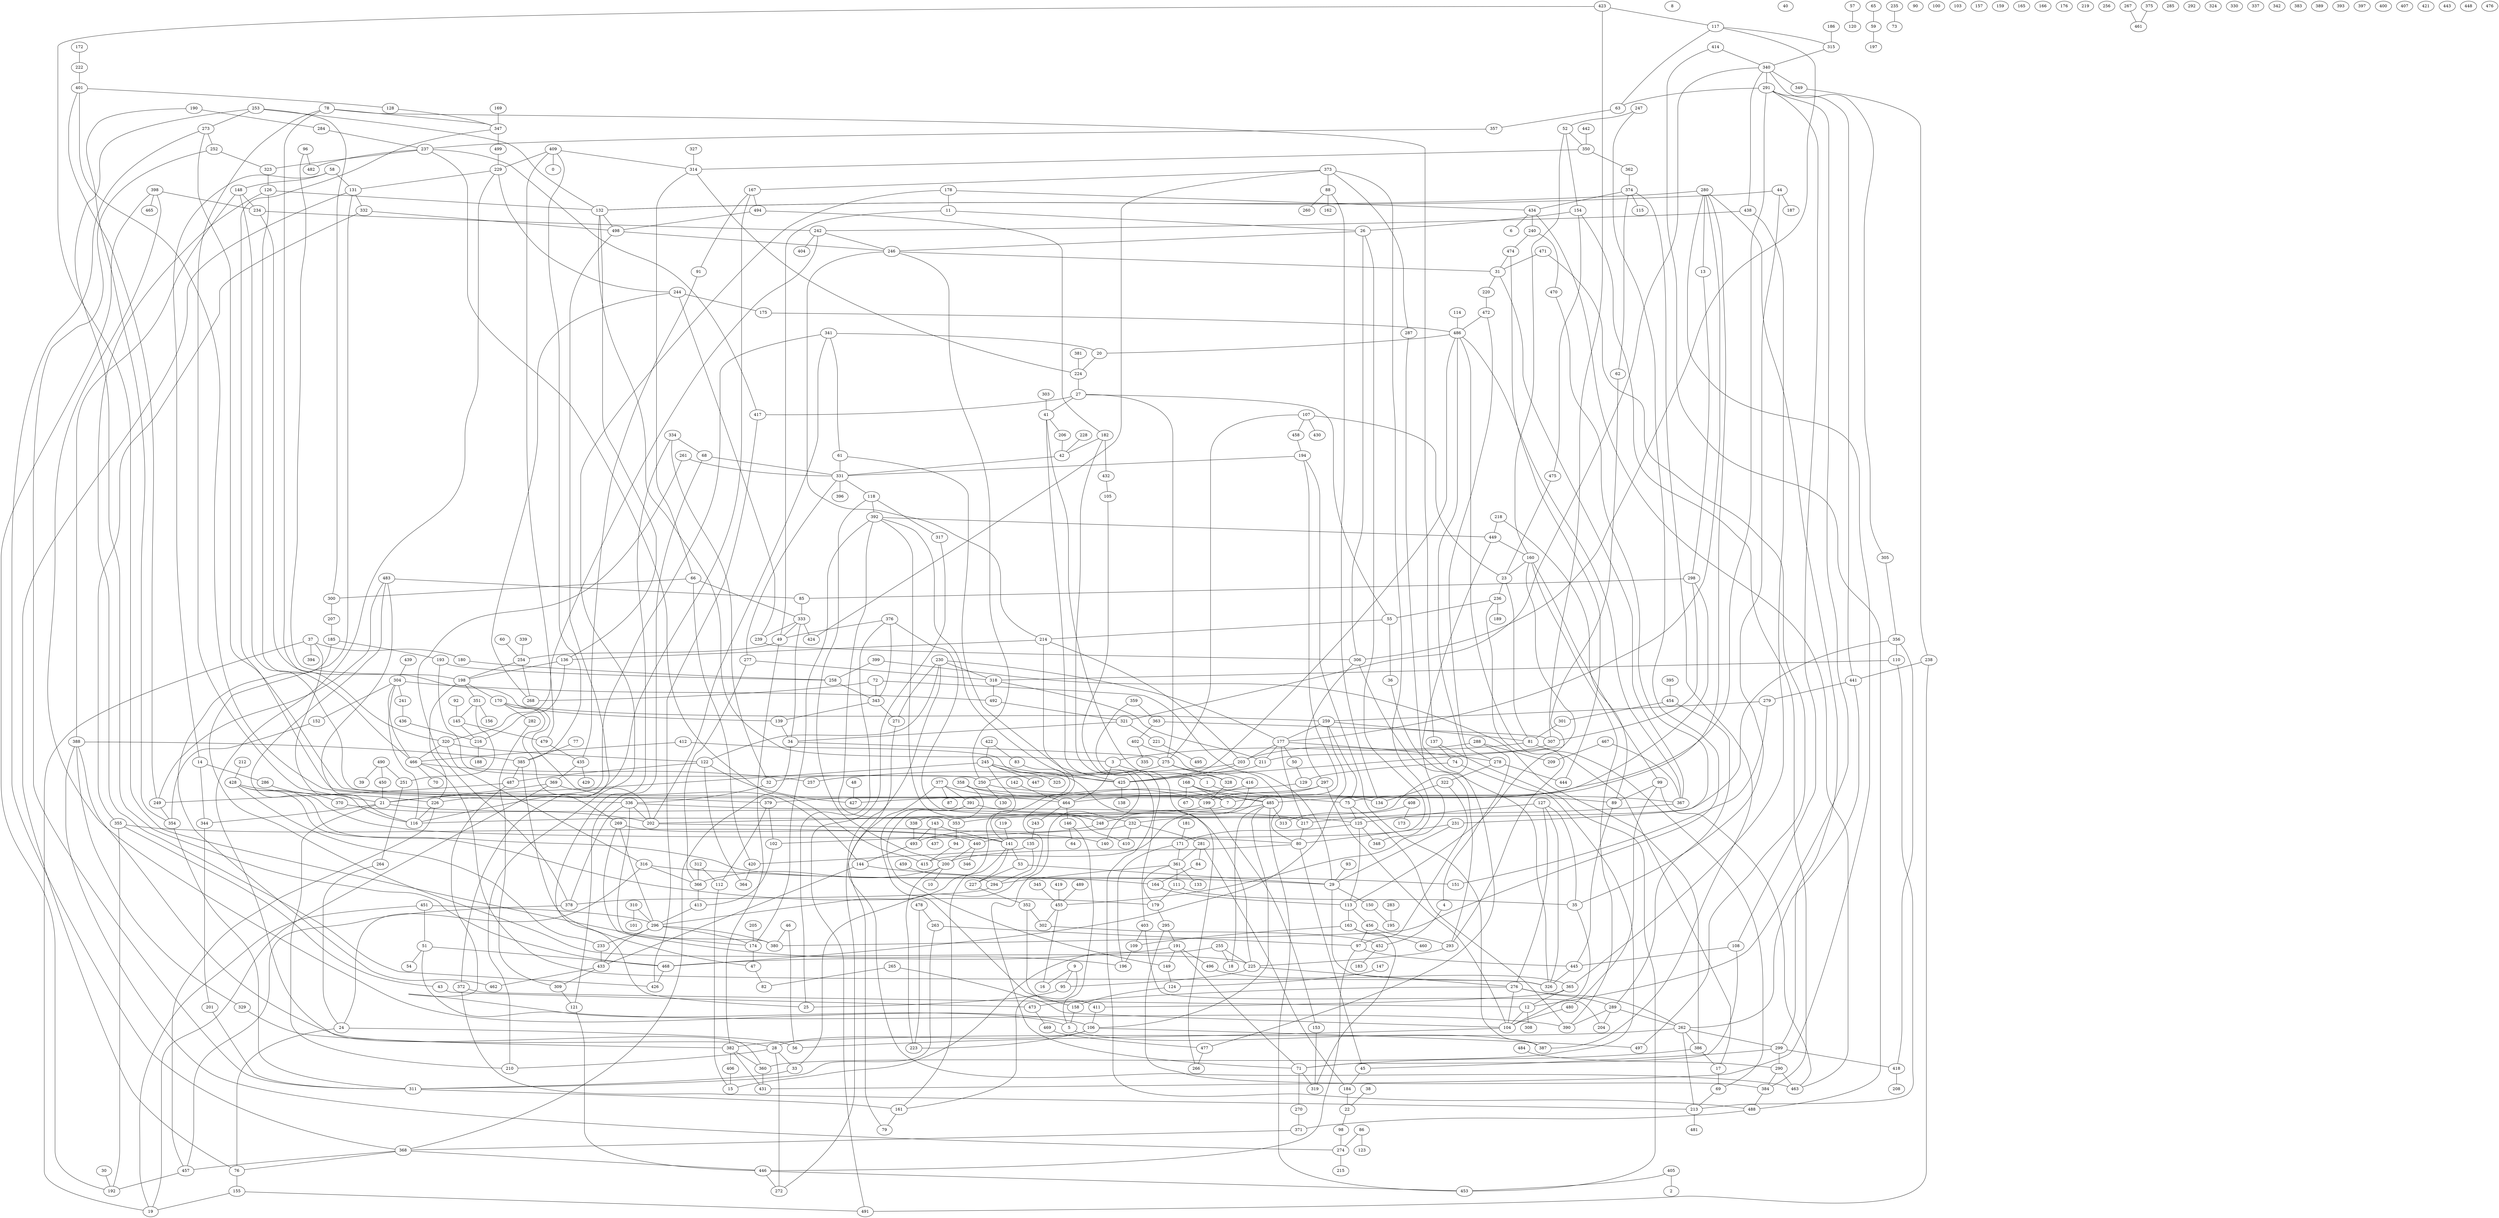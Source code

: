 graph {
	0 [label=0]
	1 [label=1]
	2 [label=2]
	3 [label=3]
	4 [label=4]
	5 [label=5]
	6 [label=6]
	7 [label=7]
	8 [label=8]
	9 [label=9]
	10 [label=10]
	11 [label=11]
	12 [label=12]
	13 [label=13]
	14 [label=14]
	15 [label=15]
	16 [label=16]
	17 [label=17]
	18 [label=18]
	19 [label=19]
	20 [label=20]
	21 [label=21]
	22 [label=22]
	23 [label=23]
	24 [label=24]
	25 [label=25]
	26 [label=26]
	27 [label=27]
	28 [label=28]
	29 [label=29]
	30 [label=30]
	31 [label=31]
	32 [label=32]
	33 [label=33]
	34 [label=34]
	35 [label=35]
	36 [label=36]
	37 [label=37]
	38 [label=38]
	39 [label=39]
	40 [label=40]
	41 [label=41]
	42 [label=42]
	43 [label=43]
	44 [label=44]
	45 [label=45]
	46 [label=46]
	47 [label=47]
	48 [label=48]
	49 [label=49]
	50 [label=50]
	51 [label=51]
	52 [label=52]
	53 [label=53]
	54 [label=54]
	55 [label=55]
	56 [label=56]
	57 [label=57]
	58 [label=58]
	59 [label=59]
	60 [label=60]
	61 [label=61]
	62 [label=62]
	63 [label=63]
	64 [label=64]
	65 [label=65]
	66 [label=66]
	67 [label=67]
	68 [label=68]
	69 [label=69]
	70 [label=70]
	71 [label=71]
	72 [label=72]
	73 [label=73]
	74 [label=74]
	75 [label=75]
	76 [label=76]
	77 [label=77]
	78 [label=78]
	79 [label=79]
	80 [label=80]
	81 [label=81]
	82 [label=82]
	83 [label=83]
	84 [label=84]
	85 [label=85]
	86 [label=86]
	87 [label=87]
	88 [label=88]
	89 [label=89]
	90 [label=90]
	91 [label=91]
	92 [label=92]
	93 [label=93]
	94 [label=94]
	95 [label=95]
	96 [label=96]
	97 [label=97]
	98 [label=98]
	99 [label=99]
	100 [label=100]
	101 [label=101]
	102 [label=102]
	103 [label=103]
	104 [label=104]
	105 [label=105]
	106 [label=106]
	107 [label=107]
	108 [label=108]
	109 [label=109]
	110 [label=110]
	111 [label=111]
	112 [label=112]
	113 [label=113]
	114 [label=114]
	115 [label=115]
	116 [label=116]
	117 [label=117]
	118 [label=118]
	119 [label=119]
	120 [label=120]
	121 [label=121]
	122 [label=122]
	123 [label=123]
	124 [label=124]
	125 [label=125]
	126 [label=126]
	127 [label=127]
	128 [label=128]
	129 [label=129]
	130 [label=130]
	131 [label=131]
	132 [label=132]
	133 [label=133]
	134 [label=134]
	135 [label=135]
	136 [label=136]
	137 [label=137]
	138 [label=138]
	139 [label=139]
	140 [label=140]
	141 [label=141]
	142 [label=142]
	143 [label=143]
	144 [label=144]
	145 [label=145]
	146 [label=146]
	147 [label=147]
	148 [label=148]
	149 [label=149]
	150 [label=150]
	151 [label=151]
	152 [label=152]
	153 [label=153]
	154 [label=154]
	155 [label=155]
	156 [label=156]
	157 [label=157]
	158 [label=158]
	159 [label=159]
	160 [label=160]
	161 [label=161]
	162 [label=162]
	163 [label=163]
	164 [label=164]
	165 [label=165]
	166 [label=166]
	167 [label=167]
	168 [label=168]
	169 [label=169]
	170 [label=170]
	171 [label=171]
	172 [label=172]
	173 [label=173]
	174 [label=174]
	175 [label=175]
	176 [label=176]
	177 [label=177]
	178 [label=178]
	179 [label=179]
	180 [label=180]
	181 [label=181]
	182 [label=182]
	183 [label=183]
	184 [label=184]
	185 [label=185]
	186 [label=186]
	187 [label=187]
	188 [label=188]
	189 [label=189]
	190 [label=190]
	191 [label=191]
	192 [label=192]
	193 [label=193]
	194 [label=194]
	195 [label=195]
	196 [label=196]
	197 [label=197]
	198 [label=198]
	199 [label=199]
	200 [label=200]
	201 [label=201]
	202 [label=202]
	203 [label=203]
	204 [label=204]
	205 [label=205]
	206 [label=206]
	207 [label=207]
	208 [label=208]
	209 [label=209]
	210 [label=210]
	211 [label=211]
	212 [label=212]
	213 [label=213]
	214 [label=214]
	215 [label=215]
	216 [label=216]
	217 [label=217]
	218 [label=218]
	219 [label=219]
	220 [label=220]
	221 [label=221]
	222 [label=222]
	223 [label=223]
	224 [label=224]
	225 [label=225]
	226 [label=226]
	227 [label=227]
	228 [label=228]
	229 [label=229]
	230 [label=230]
	231 [label=231]
	232 [label=232]
	233 [label=233]
	234 [label=234]
	235 [label=235]
	236 [label=236]
	237 [label=237]
	238 [label=238]
	239 [label=239]
	240 [label=240]
	241 [label=241]
	242 [label=242]
	243 [label=243]
	244 [label=244]
	245 [label=245]
	246 [label=246]
	247 [label=247]
	248 [label=248]
	249 [label=249]
	250 [label=250]
	251 [label=251]
	252 [label=252]
	253 [label=253]
	254 [label=254]
	255 [label=255]
	256 [label=256]
	257 [label=257]
	258 [label=258]
	259 [label=259]
	260 [label=260]
	261 [label=261]
	262 [label=262]
	263 [label=263]
	264 [label=264]
	265 [label=265]
	266 [label=266]
	267 [label=267]
	268 [label=268]
	269 [label=269]
	270 [label=270]
	271 [label=271]
	272 [label=272]
	273 [label=273]
	274 [label=274]
	275 [label=275]
	276 [label=276]
	277 [label=277]
	278 [label=278]
	279 [label=279]
	280 [label=280]
	281 [label=281]
	282 [label=282]
	283 [label=283]
	284 [label=284]
	285 [label=285]
	286 [label=286]
	287 [label=287]
	288 [label=288]
	289 [label=289]
	290 [label=290]
	291 [label=291]
	292 [label=292]
	293 [label=293]
	294 [label=294]
	295 [label=295]
	296 [label=296]
	297 [label=297]
	298 [label=298]
	299 [label=299]
	300 [label=300]
	301 [label=301]
	302 [label=302]
	303 [label=303]
	304 [label=304]
	305 [label=305]
	306 [label=306]
	307 [label=307]
	308 [label=308]
	309 [label=309]
	310 [label=310]
	311 [label=311]
	312 [label=312]
	313 [label=313]
	314 [label=314]
	315 [label=315]
	316 [label=316]
	317 [label=317]
	318 [label=318]
	319 [label=319]
	320 [label=320]
	321 [label=321]
	322 [label=322]
	323 [label=323]
	324 [label=324]
	325 [label=325]
	326 [label=326]
	327 [label=327]
	328 [label=328]
	329 [label=329]
	330 [label=330]
	331 [label=331]
	332 [label=332]
	333 [label=333]
	334 [label=334]
	335 [label=335]
	336 [label=336]
	337 [label=337]
	338 [label=338]
	339 [label=339]
	340 [label=340]
	341 [label=341]
	342 [label=342]
	343 [label=343]
	344 [label=344]
	345 [label=345]
	346 [label=346]
	347 [label=347]
	348 [label=348]
	349 [label=349]
	350 [label=350]
	351 [label=351]
	352 [label=352]
	353 [label=353]
	354 [label=354]
	355 [label=355]
	356 [label=356]
	357 [label=357]
	358 [label=358]
	359 [label=359]
	360 [label=360]
	361 [label=361]
	362 [label=362]
	363 [label=363]
	364 [label=364]
	365 [label=365]
	366 [label=366]
	367 [label=367]
	368 [label=368]
	369 [label=369]
	370 [label=370]
	371 [label=371]
	372 [label=372]
	373 [label=373]
	374 [label=374]
	375 [label=375]
	376 [label=376]
	377 [label=377]
	378 [label=378]
	379 [label=379]
	380 [label=380]
	381 [label=381]
	382 [label=382]
	383 [label=383]
	384 [label=384]
	385 [label=385]
	386 [label=386]
	387 [label=387]
	388 [label=388]
	389 [label=389]
	390 [label=390]
	391 [label=391]
	392 [label=392]
	393 [label=393]
	394 [label=394]
	395 [label=395]
	396 [label=396]
	397 [label=397]
	398 [label=398]
	399 [label=399]
	400 [label=400]
	401 [label=401]
	402 [label=402]
	403 [label=403]
	404 [label=404]
	405 [label=405]
	406 [label=406]
	407 [label=407]
	408 [label=408]
	409 [label=409]
	410 [label=410]
	411 [label=411]
	412 [label=412]
	413 [label=413]
	414 [label=414]
	415 [label=415]
	416 [label=416]
	417 [label=417]
	418 [label=418]
	419 [label=419]
	420 [label=420]
	421 [label=421]
	422 [label=422]
	423 [label=423]
	424 [label=424]
	425 [label=425]
	426 [label=426]
	427 [label=427]
	428 [label=428]
	429 [label=429]
	430 [label=430]
	431 [label=431]
	432 [label=432]
	433 [label=433]
	434 [label=434]
	435 [label=435]
	436 [label=436]
	437 [label=437]
	438 [label=438]
	439 [label=439]
	440 [label=440]
	441 [label=441]
	442 [label=442]
	443 [label=443]
	444 [label=444]
	445 [label=445]
	446 [label=446]
	447 [label=447]
	448 [label=448]
	449 [label=449]
	450 [label=450]
	451 [label=451]
	452 [label=452]
	453 [label=453]
	454 [label=454]
	455 [label=455]
	456 [label=456]
	457 [label=457]
	458 [label=458]
	459 [label=459]
	460 [label=460]
	461 [label=461]
	462 [label=462]
	463 [label=463]
	464 [label=464]
	465 [label=465]
	466 [label=466]
	467 [label=467]
	468 [label=468]
	469 [label=469]
	470 [label=470]
	471 [label=471]
	472 [label=472]
	473 [label=473]
	474 [label=474]
	475 [label=475]
	476 [label=476]
	477 [label=477]
	478 [label=478]
	479 [label=479]
	480 [label=480]
	481 [label=481]
	482 [label=482]
	483 [label=483]
	484 [label=484]
	485 [label=485]
	486 [label=486]
	487 [label=487]
	488 [label=488]
	489 [label=489]
	490 [label=490]
	491 [label=491]
	492 [label=492]
	493 [label=493]
	494 [label=494]
	495 [label=495]
	496 [label=496]
	497 [label=497]
	498 [label=498]
	499 [label=499]
	93 -- 29
	203 -- 425
	262 -- 386
	422 -- 245
	211 -- 250
	363 -- 402
	107 -- 275
	280 -- 13
	446 -- 272
	414 -- 488
	449 -- 160
	409 -- 479
	237 -- 482
	351 -- 251
	49 -- 254
	428 -- 164
	212 -- 428
	349 -- 238
	24 -- 76
	261 -- 331
	369 -- 21
	109 -- 196
	85 -- 333
	113 -- 163
	225 -- 131
	214 -- 33
	280 -- 431
	234 -- 242
	488 -- 371
	88 -- 134
	110 -- 318
	126 -- 466
	377 -- 391
	245 -- 447
	367 -- 217
	320 -- 122
	454 -- 289
	237 -- 323
	14 -- 344
	392 -- 449
	486 -- 20
	226 -- 457
	21 -- 344
	332 -- 355
	36 -- 326
	498 -- 372
	22 -- 98
	466 -- 257
	274 -- 215
	163 -- 460
	233 -- 433
	108 -- 71
	288 -- 4
	191 -- 468
	457 -- 192
	255 -- 18
	213 -- 262
	253 -- 300
	48 -- 427
	296 -- 174
	388 -- 385
	244 -- 268
	58 -- 131
	170 -- 259
	117 -- 315
	160 -- 113
	401 -- 336
	222 -- 401
	37 -- 19
	340 -- 305
	377 -- 79
	441 -- 279
	283 -- 195
	13 -- 298
	392 -- 425
	168 -- 485
	231 -- 80
	312 -- 112
	99 -- 463
	199 -- 116
	398 -- 106
	12 -- 308
	106 -- 28
	97 -- 445
	341 -- 20
	9 -- 95
	413 -- 296
	269 -- 296
	474 -- 31
	225 -- 276
	350 -- 362
	459 -- 294
	487 -- 249
	356 -- 110
	11 -- 49
	177 -- 278
	434 -- 463
	227 -- 352
	355 -- 43
	71 -- 319
	323 -- 126
	351 -- 156
	167 -- 116
	126 -- 132
	333 -- 424
	365 -- 411
	220 -- 472
	145 -- 479
	373 -- 424
	74 -- 129
	147 -- 124
	141 -- 161
	26 -- 306
	230 -- 177
	434 -- 240
	236 -- 55
	395 -- 454
	341 -- 202
	365 -- 12
	252 -- 311
	344 -- 201
	450 -- 21
	29 -- 150
	148 -- 234
	428 -- 179
	65 -- 59
	225 -- 95
	381 -- 224
	276 -- 262
	307 -- 211
	289 -- 204
	356 -- 232
	141 -- 227
	86 -- 274
	125 -- 348
	30 -- 192
	144 -- 151
	29 -- 326
	273 -- 252
	412 -- 466
	154 -- 26
	455 -- 16
	279 -- 151
	244 -- 239
	66 -- 300
	182 -- 488
	269 -- 440
	216 -- 188
	259 -- 75
	469 -- 477
	203 -- 214
	21 -- 210
	177 -- 50
	190 -- 284
	168 -- 67
	296 -- 233
	52 -- 154
	80 -- 45
	299 -- 45
	51 -- 390
	304 -- 116
	239 -- 306
	78 -- 320
	27 -- 417
	146 -- 5
	191 -- 496
	350 -- 314
	401 -- 128
	131 -- 332
	236 -- 189
	191 -- 149
	306 -- 293
	27 -- 55
	177 -- 211
	241 -- 436
	398 -- 234
	269 -- 196
	479 -- 435
	194 -- 331
	94 -- 415
	107 -- 458
	486 -- 248
	294 -- 378
	359 -- 363
	374 -- 115
	199 -- 153
	334 -- 32
	135 -- 294
	440 -- 346
	80 -- 200
	452 -- 183
	58 -- 148
	244 -- 175
	253 -- 468
	143 -- 493
	318 -- 492
	374 -- 387
	373 -- 348
	28 -- 33
	86 -- 123
	179 -- 295
	422 -- 83
	356 -- 418
	185 -- 462
	248 -- 493
	490 -- 39
	110 -- 213
	271 -- 463
	290 -- 463
	374 -- 62
	92 -- 145
	376 -- 49
	471 -- 31
	485 -- 313
	474 -- 444
	145 -- 216
	20 -- 224
	406 -- 15
	155 -- 491
	336 -- 217
	137 -- 453
	41 -- 206
	69 -- 213
	490 -- 450
	359 -- 266
	425 -- 486
	277 -- 366
	441 -- 262
	184 -- 22
	61 -- 331
	96 -- 198
	302 -- 452
	368 -- 457
	376 -- 343
	278 -- 444
	78 -- 347
	37 -- 394
	262 -- 299
	480 -- 104
	438 -- 242
	127 -- 276
	485 -- 106
	7 -- 202
	28 -- 272
	194 -- 415
	34 -- 368
	273 -- 368
	384 -- 488
	399 -- 258
	170 -- 282
	391 -- 158
	125 -- 171
	340 -- 321
	333 -- 34
	88 -- 260
	230 -- 318
	217 -- 80
	403 -- 204
	251 -- 264
	111 -- 179
	371 -- 368
	333 -- 239
	362 -- 374
	458 -- 194
	306 -- 297
	111 -- 35
	416 -- 464
	9 -- 161
	4 -- 452
	122 -- 364
	341 -- 61
	354 -- 311
	485 -- 18
	44 -- 187
	114 -- 486
	358 -- 7
	297 -- 379
	167 -- 91
	52 -- 350
	44 -- 35
	300 -- 207
	107 -- 430
	74 -- 360
	52 -- 160
	305 -- 356
	68 -- 331
	148 -- 485
	278 -- 472
	155 -- 19
	315 -- 340
	373 -- 88
	112 -- 15
	276 -- 473
	466 -- 70
	433 -- 309
	402 -- 80
	420 -- 364
	118 -- 200
	369 -- 19
	297 -- 104
	304 -- 152
	321 -- 221
	382 -- 360
	177 -- 203
	288 -- 209
	493 -- 144
	259 -- 81
	131 -- 76
	217 -- 177
	472 -- 486
	84 -- 164
	181 -- 171
	31 -- 367
	200 -- 223
	408 -- 313
	91 -- 435
	154 -- 475
	295 -- 191
	334 -- 25
	198 -- 226
	182 -- 432
	5 -- 387
	373 -- 287
	299 -- 290
	423 -- 117
	72 -- 343
	368 -- 446
	168 -- 7
	431 -- 382
	455 -- 302
	143 -- 141
	267 -- 461
	132 -- 3
	190 -- 354
	340 -- 438
	242 -- 246
	483 -- 80
	456 -- 293
	236 -- 293
	163 -- 109
	265 -- 104
	331 -- 277
	193 -- 250
	55 -- 36
	434 -- 6
	198 -- 351
	203 -- 257
	172 -- 222
	232 -- 410
	59 -- 197
	309 -- 121
	68 -- 121
	146 -- 64
	492 -- 321
	451 -- 19
	388 -- 28
	240 -- 474
	105 -- 403
	312 -- 366
	254 -- 198
	275 -- 32
	376 -- 125
	483 -- 85
	62 -- 425
	245 -- 21
	425 -- 138
	228 -- 42
	252 -- 323
	304 -- 466
	265 -- 82
	51 -- 468
	154 -- 384
	390 -- 75
	399 -- 386
	282 -- 309
	373 -- 167
	449 -- 477
	340 -- 349
	206 -- 42
	229 -- 244
	370 -- 202
	432 -- 105
	214 -- 136
	498 -- 246
	328 -- 199
	246 -- 214
	226 -- 116
	106 -- 223
	246 -- 31
	44 -- 132
	57 -- 120
	235 -- 73
	276 -- 289
	334 -- 68
	45 -- 184
	81 -- 3
	127 -- 35
	237 -- 415
	126 -- 426
	291 -- 12
	117 -- 63
	403 -- 109
	466 -- 326
	234 -- 139
	28 -- 210
	385 -- 47
	338 -- 493
	478 -- 263
	153 -- 319
	301 -- 81
	14 -- 286
	185 -- 193
	250 -- 130
	149 -- 124
	245 -- 425
	72 -- 29
	50 -- 129
	238 -- 441
	245 -- 296
	336 -- 202
	136 -- 198
	167 -- 494
	213 -- 481
	360 -- 431
	129 -- 427
	298 -- 485
	451 -- 51
	286 -- 370
	436 -- 216
	331 -- 396
	3 -- 1
	398 -- 192
	333 -- 49
	152 -- 354
	205 -- 174
	17 -- 486
	320 -- 316
	409 -- 314
	385 -- 487
	343 -- 139
	34 -- 275
	249 -- 354
	361 -- 294
	242 -- 320
	118 -- 392
	366 -- 413
	293 -- 225
	284 -- 237
	417 -- 426
	331 -- 118
	71 -- 41
	23 -- 236
	322 -- 134
	299 -- 418
	229 -- 131
	77 -- 385
	108 -- 445
	328 -- 41
	291 -- 108
	35 -- 104
	361 -- 111
	280 -- 177
	467 -- 367
	170 -- 144
	118 -- 317
	76 -- 155
	478 -- 223
	24 -- 56
	11 -- 26
	355 -- 192
	428 -- 233
	97 -- 446
	99 -- 480
	43 -- 473
	484 -- 290
	230 -- 271
	246 -- 250
	372 -- 213
	314 -- 66
	58 -- 14
	376 -- 25
	329 -- 382
	38 -- 22
	304 -- 241
	428 -- 226
	411 -- 106
	180 -- 258
	423 -- 307
	336 -- 378
	454 -- 301
	388 -- 329
	464 -- 146
	66 -- 420
	263 -- 311
	148 -- 388
	336 -- 380
	245 -- 325
	322 -- 97
	237 -- 417
	310 -- 101
	26 -- 246
	372 -- 12
	473 -- 469
	230 -- 272
	392 -- 410
	117 -- 306
	464 -- 243
	352 -- 411
	402 -- 335
	276 -- 104
	60 -- 254
	439 -- 304
	224 -- 27
	351 -- 145
	361 -- 179
	379 -- 112
	164 -- 113
	175 -- 486
	341 -- 226
	440 -- 200
	408 -- 173
	55 -- 214
	27 -- 41
	388 -- 274
	253 -- 132
	409 -- 229
	442 -- 350
	124 -- 158
	135 -- 420
	304 -- 492
	178 -- 210
	163 -- 319
	168 -- 134
	72 -- 268
	289 -- 262
	46 -- 380
	259 -- 177
	451 -- 296
	106 -- 497
	361 -- 133
	414 -- 340
	409 -- 385
	290 -- 384
	291 -- 441
	412 -- 225
	132 -- 136
	298 -- 85
	250 -- 367
	21 -- 232
	63 -- 357
	46 -- 56
	320 -- 466
	231 -- 29
	471 -- 497
	71 -- 270
	255 -- 15
	75 -- 125
	253 -- 273
	489 -- 455
	96 -- 482
	275 -- 416
	104 -- 56
	392 -- 353
	160 -- 99
	143 -- 437
	178 -- 11
	280 -- 75
	229 -- 360
	273 -- 464
	31 -- 220
	232 -- 281
	53 -- 227
	369 -- 202
	139 -- 34
	418 -- 208
	405 -- 453
	318 -- 211
	358 -- 338
	303 -- 41
	32 -- 336
	377 -- 87
	378 -- 457
	171 -- 361
	264 -- 24
	347 -- 499
	468 -- 426
	280 -- 299
	33 -- 311
	232 -- 102
	456 -- 97
	254 -- 268
	169 -- 347
	51 -- 54
	446 -- 453
	288 -- 203
	391 -- 149
	95 -- 25
	200 -- 366
	310 -- 296
	499 -- 229
	363 -- 307
	9 -- 16
	435 -- 429
	433 -- 462
	200 -- 10
	243 -- 135
	47 -- 82
	275 -- 27
	102 -- 413
	358 -- 89
	296 -- 433
	171 -- 196
	174 -- 47
	240 -- 470
	281 -- 184
	218 -- 449
	296 -- 380
	242 -- 404
	289 -- 390
	483 -- 249
	191 -- 71
	485 -- 353
	12 -- 104
	487 -- 5
	347 -- 379
	262 -- 382
	113 -- 456
	198 -- 170
	170 -- 269
	107 -- 23
	98 -- 274
	485 -- 453
	391 -- 248
	150 -- 195
	263 -- 97
	281 -- 84
	186 -- 315
	367 -- 486
	317 -- 491
	128 -- 347
	137 -- 74
	379 -- 102
	247 -- 380
	398 -- 465
	374 -- 434
	160 -- 23
	201 -- 311
	230 -- 122
	316 -- 24
	496 -- 365
	494 -- 182
	297 -- 199
	1 -- 75
	357 -- 237
	382 -- 406
	37 -- 116
	277 -- 318
	483 -- 116
	136 -- 216
	279 -- 259
	392 -- 174
	287 -- 455
	178 -- 434
	314 -- 224
	316 -- 366
	311 -- 161
	270 -- 371
	470 -- 231
	78 -- 137
	66 -- 333
	401 -- 249
	423 -- 174
	160 -- 390
	218 -- 89
	375 -- 461
	132 -- 498
	42 -- 331
	255 -- 225
	494 -- 498
	194 -- 387
	119 -- 141
	327 -- 314
	355 -- 141
	221 -- 495
	259 -- 468
	144 -- 433
	475 -- 23
	83 -- 141
	49 -- 382
	122 -- 427
	127 -- 125
	127 -- 326
	298 -- 307
	353 -- 94
	321 -- 34
	88 -- 162
	158 -- 5
	339 -- 254
	78 -- 21
	416 -- 140
	345 -- 455
	477 -- 266
	409 -- 0
	295 -- 384
	280 -- 132
	405 -- 2
	438 -- 365
	445 -- 326
	316 -- 29
	207 -- 185
	281 -- 361
	247 -- 52
	343 -- 271
	340 -- 291
	490 -- 251
	291 -- 63
	467 -- 209
	17 -- 69
	368 -- 76
	26 -- 440
	386 -- 71
	435 -- 369
	61 -- 425
	261 -- 378
	386 -- 17
	193 -- 258
	141 -- 53
	278 -- 322
	23 -- 81
	53 -- 29
	419 -- 455
	122 -- 487
	352 -- 302
	125 -- 113
	142 -- 464
	37 -- 180
	258 -- 343
	182 -- 42
	121 -- 446
	3 -- 464
	291 -- 7
	238 -- 491
	202 -- 140
	161 -- 79
	69 -- 81
	275 -- 328
	99 -- 89
	332 -- 498
	89 -- 445
	377 -- 199
}
